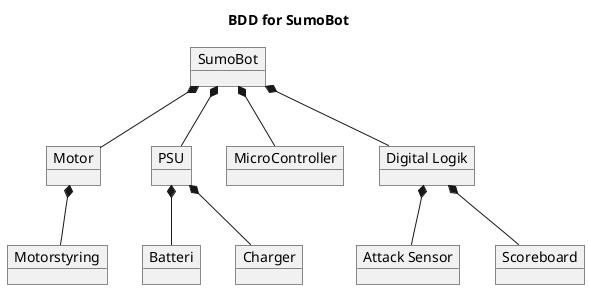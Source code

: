 @startuml
skinparam BackgroundColor transparent

title BDD for SumoBot

object "SumoBot" as SumoBot
object "Motor" as Motor
object "Motorstyring" as Motorstyring
object "PSU" as PSU
object "Batteri" as Batteri
object "Charger" as Charger
object "MicroController" as muc_SumoBot
object "Digital Logik" as muc2_SumoBot 
object "Attack Sensor" as AttackSensor
object "Scoreboard" as Scoreboard

SumoBot *-- Motor
  Motor *-- Motorstyring
SumoBot *-- PSU
  PSU *-- Charger
  PSU *-- Batteri
SumoBot *-- muc_SumoBot
SumoBot *-- muc2_SumoBot
muc2_SumoBot *-- AttackSensor
muc2_SumoBot *-- Scoreboard

@enduml
